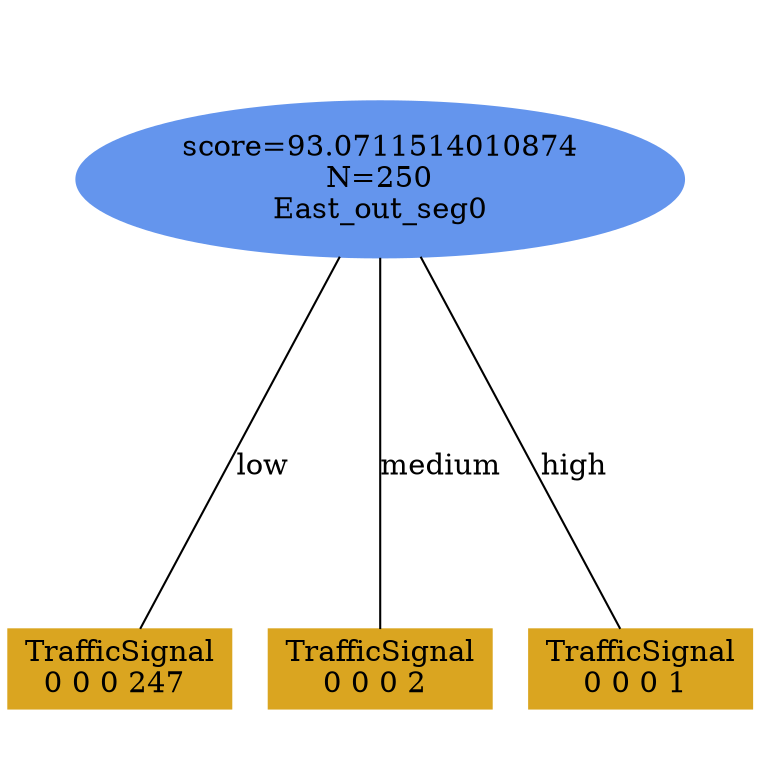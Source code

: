 digraph "DD" {
size = "7.5,10"
ratio=1.0;
center = true;
edge [dir = none];
{ rank = same; node [shape=ellipse, style=filled, color=cornflowerblue];"4882" [label="score=93.0711514010874\nN=250\nEast_out_seg0"];}
{ rank = same; node [shape=box, style=filled, color=goldenrod];"4883" [label="TrafficSignal\n0 0 0 247 "];}
{ rank = same; node [shape=box, style=filled, color=goldenrod];"4884" [label="TrafficSignal\n0 0 0 2 "];}
{ rank = same; node [shape=box, style=filled, color=goldenrod];"4885" [label="TrafficSignal\n0 0 0 1 "];}
"4882" -> "4883" [label = "low"];
"4882" -> "4884" [label = "medium"];
"4882" -> "4885" [label = "high"];

}
